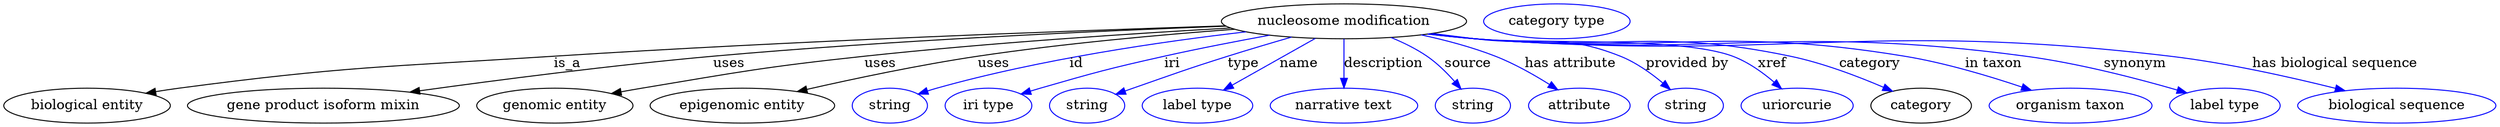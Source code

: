 digraph {
	graph [bb="0,0,2549.5,123"];
	node [label="\N"];
	"nucleosome modification"	[height=0.5,
		label="nucleosome modification",
		pos="1372.1,105",
		width=3.4844];
	"biological entity"	[height=0.5,
		pos="85.142,18",
		width=2.3651];
	"nucleosome modification" -> "biological entity"	[label=is_a,
		lp="577.14,61.5",
		pos="e,145.44,30.763 1250.8,100.36 1092.4,95.237 806.9,84.74 563.14,69 392.2,57.962 348.94,58.6 179.14,36 171.46,34.977 163.44,33.76 \
155.47,32.455"];
	"gene product isoform mixin"	[height=0.5,
		pos="327.14,18",
		width=3.8635];
	"nucleosome modification" -> "gene product isoform mixin"	[label=uses,
		lp="742.64,61.5",
		pos="e,415.69,31.916 1251.4,100 1121.5,95.109 908.91,85.382 726.14,69 623.45,59.795 506.46,44.571 425.84,33.335"];
	"genomic entity"	[height=0.5,
		pos="564.14,18",
		width=2.2206];
	"nucleosome modification" -> "genomic entity"	[label=uses,
		lp="897.64,61.5",
		pos="e,622,30.443 1255.9,98.094 1156.2,92.465 1009,82.793 881.14,69 779.34,58.019 754.12,52.943 653.14,36 646.37,34.863 639.31,33.62 \
632.27,32.339"];
	"epigenomic entity"	[height=0.5,
		pos="756.14,18",
		width=2.6178];
	"nucleosome modification" -> "epigenomic entity"	[label=uses,
		lp="1013.6,61.5",
		pos="e,812.31,32.506 1260.2,96.83 1185.4,91.239 1085.1,82.185 997.14,69 937.57,60.069 870.53,45.812 822.3,34.803"];
	id	[color=blue,
		height=0.5,
		label=string,
		pos="907.14,18",
		width=1.0652];
	"nucleosome modification" -> id	[color=blue,
		label=id,
		lp="1098.1,61.5",
		pos="e,936.14,29.948 1271.7,94.137 1186.4,84.214 1061.2,66.006 955.14,36 952.04,35.121 948.84,34.148 945.65,33.124",
		style=solid];
	iri	[color=blue,
		height=0.5,
		label="iri type",
		pos="1008.1,18",
		width=1.2277];
	"nucleosome modification" -> iri	[color=blue,
		label=iri,
		lp="1196.1,61.5",
		pos="e,1041.8,29.865 1295.8,90.685 1262.6,84.585 1223.4,76.949 1188.1,69 1131.7,56.251 1117.8,52.03 1062.1,36 1058.6,34.988 1055,33.911 \
1051.4,32.81",
		style=solid];
	type	[color=blue,
		height=0.5,
		label=string,
		pos="1109.1,18",
		width=1.0652];
	"nucleosome modification" -> type	[color=blue,
		label=type,
		lp="1269.1,61.5",
		pos="e,1138.4,29.697 1318.4,88.707 1297.9,82.745 1274.4,75.735 1253.1,69 1209.7,55.239 1199.1,51.079 1156.1,36 1153.5,35.057 1150.7,34.077 \
1147.9,33.084",
		style=solid];
	name	[color=blue,
		height=0.5,
		label="label type",
		pos="1222.1,18",
		width=1.5707];
	"nucleosome modification" -> name	[color=blue,
		label=name,
		lp="1326.1,61.5",
		pos="e,1248.8,34.123 1342.9,87.409 1318.5,73.58 1283.6,53.831 1257.6,39.104",
		style=solid];
	description	[color=blue,
		height=0.5,
		label="narrative text",
		pos="1372.1,18",
		width=2.0943];
	"nucleosome modification" -> description	[color=blue,
		label=description,
		lp="1412.6,61.5",
		pos="e,1372.1,36.175 1372.1,86.799 1372.1,75.163 1372.1,59.548 1372.1,46.237",
		style=solid];
	source	[color=blue,
		height=0.5,
		label=string,
		pos="1504.1,18",
		width=1.0652];
	"nucleosome modification" -> source	[color=blue,
		label=source,
		lp="1499.1,61.5",
		pos="e,1492,35.129 1420.3,88.318 1432.9,83.143 1446,76.698 1457.1,69 1467.6,61.784 1477.5,51.893 1485.5,42.813",
		style=solid];
	"has attribute"	[color=blue,
		height=0.5,
		label=attribute,
		pos="1612.1,18",
		width=1.4443];
	"nucleosome modification" -> "has attribute"	[color=blue,
		label="has attribute",
		lp="1604.1,61.5",
		pos="e,1590.4,34.359 1451.6,90.985 1476.3,85.644 1503.3,78.443 1527.1,69 1546.2,61.468 1566,50.068 1581.7,40.054",
		style=solid];
	"provided by"	[color=blue,
		height=0.5,
		label=string,
		pos="1720.1,18",
		width=1.0652];
	"nucleosome modification" -> "provided by"	[color=blue,
		label="provided by",
		lp="1723.6,61.5",
		pos="e,1704.9,34.644 1462.6,92.45 1477.2,90.613 1492.1,88.744 1506.1,87 1572.3,78.802 1593.4,94.234 1655.1,69 1670.7,62.655 1685.7,51.56 \
1697.3,41.432",
		style=solid];
	xref	[color=blue,
		height=0.5,
		label=uriorcurie,
		pos="1834.1,18",
		width=1.5887];
	"nucleosome modification" -> xref	[color=blue,
		label=xref,
		lp="1810.6,61.5",
		pos="e,1818.7,35.412 1460,92.112 1475.4,90.246 1491.2,88.456 1506.1,87 1564.7,81.297 1715.2,90.025 1770.1,69 1785.3,63.199 1799.8,52.511 \
1811.1,42.501",
		style=solid];
	category	[height=0.5,
		pos="1961.1,18",
		width=1.4263];
	"nucleosome modification" -> category	[color=blue,
		label=category,
		lp="1909.6,61.5",
		pos="e,1932,32.993 1459.3,92.043 1474.9,90.161 1491,88.384 1506.1,87 1649.3,73.944 1688.5,98.814 1829.1,69 1861.7,62.106 1896.8,48.476 \
1922.6,37.187",
		style=solid];
	"in taxon"	[color=blue,
		height=0.5,
		label="organism taxon",
		pos="2114.1,18",
		width=2.3109];
	"nucleosome modification" -> "in taxon"	[color=blue,
		label="in taxon",
		lp="2036.1,61.5",
		pos="e,2074.2,33.875 1458.5,91.943 1474.3,90.048 1490.7,88.292 1506.1,87 1700.7,70.697 1752.5,100.94 1945.1,69 1986.2,62.19 2031.4,48.493 \
2064.7,37.155",
		style=solid];
	synonym	[color=blue,
		height=0.5,
		label="label type",
		pos="2272.1,18",
		width=1.5707];
	"nucleosome modification" -> synonym	[color=blue,
		label=synonym,
		lp="2180.1,61.5",
		pos="e,2233.3,31.204 1458.2,91.87 1474.1,89.971 1490.6,88.232 1506.1,87 1755.7,67.224 1821,102.49 2069.1,69 2122.8,61.756 2182.9,45.973 \
2223.6,34.064",
		style=solid];
	"has biological sequence"	[color=blue,
		height=0.5,
		label="biological sequence",
		pos="2448.1,18",
		width=2.8164];
	"nucleosome modification" -> "has biological sequence"	[color=blue,
		label="has biological sequence",
		lp="2384.6,61.5",
		pos="e,2395.2,33.376 1457.8,91.829 1473.8,89.921 1490.5,88.189 1506.1,87 1820.9,63.106 1902.7,106.41 2216.1,69 2274.1,62.084 2338.9,47.52 \
2385.3,35.885",
		style=solid];
	"named thing_category"	[color=blue,
		height=0.5,
		label="category type",
		pos="1590.1,105",
		width=2.0762];
}
